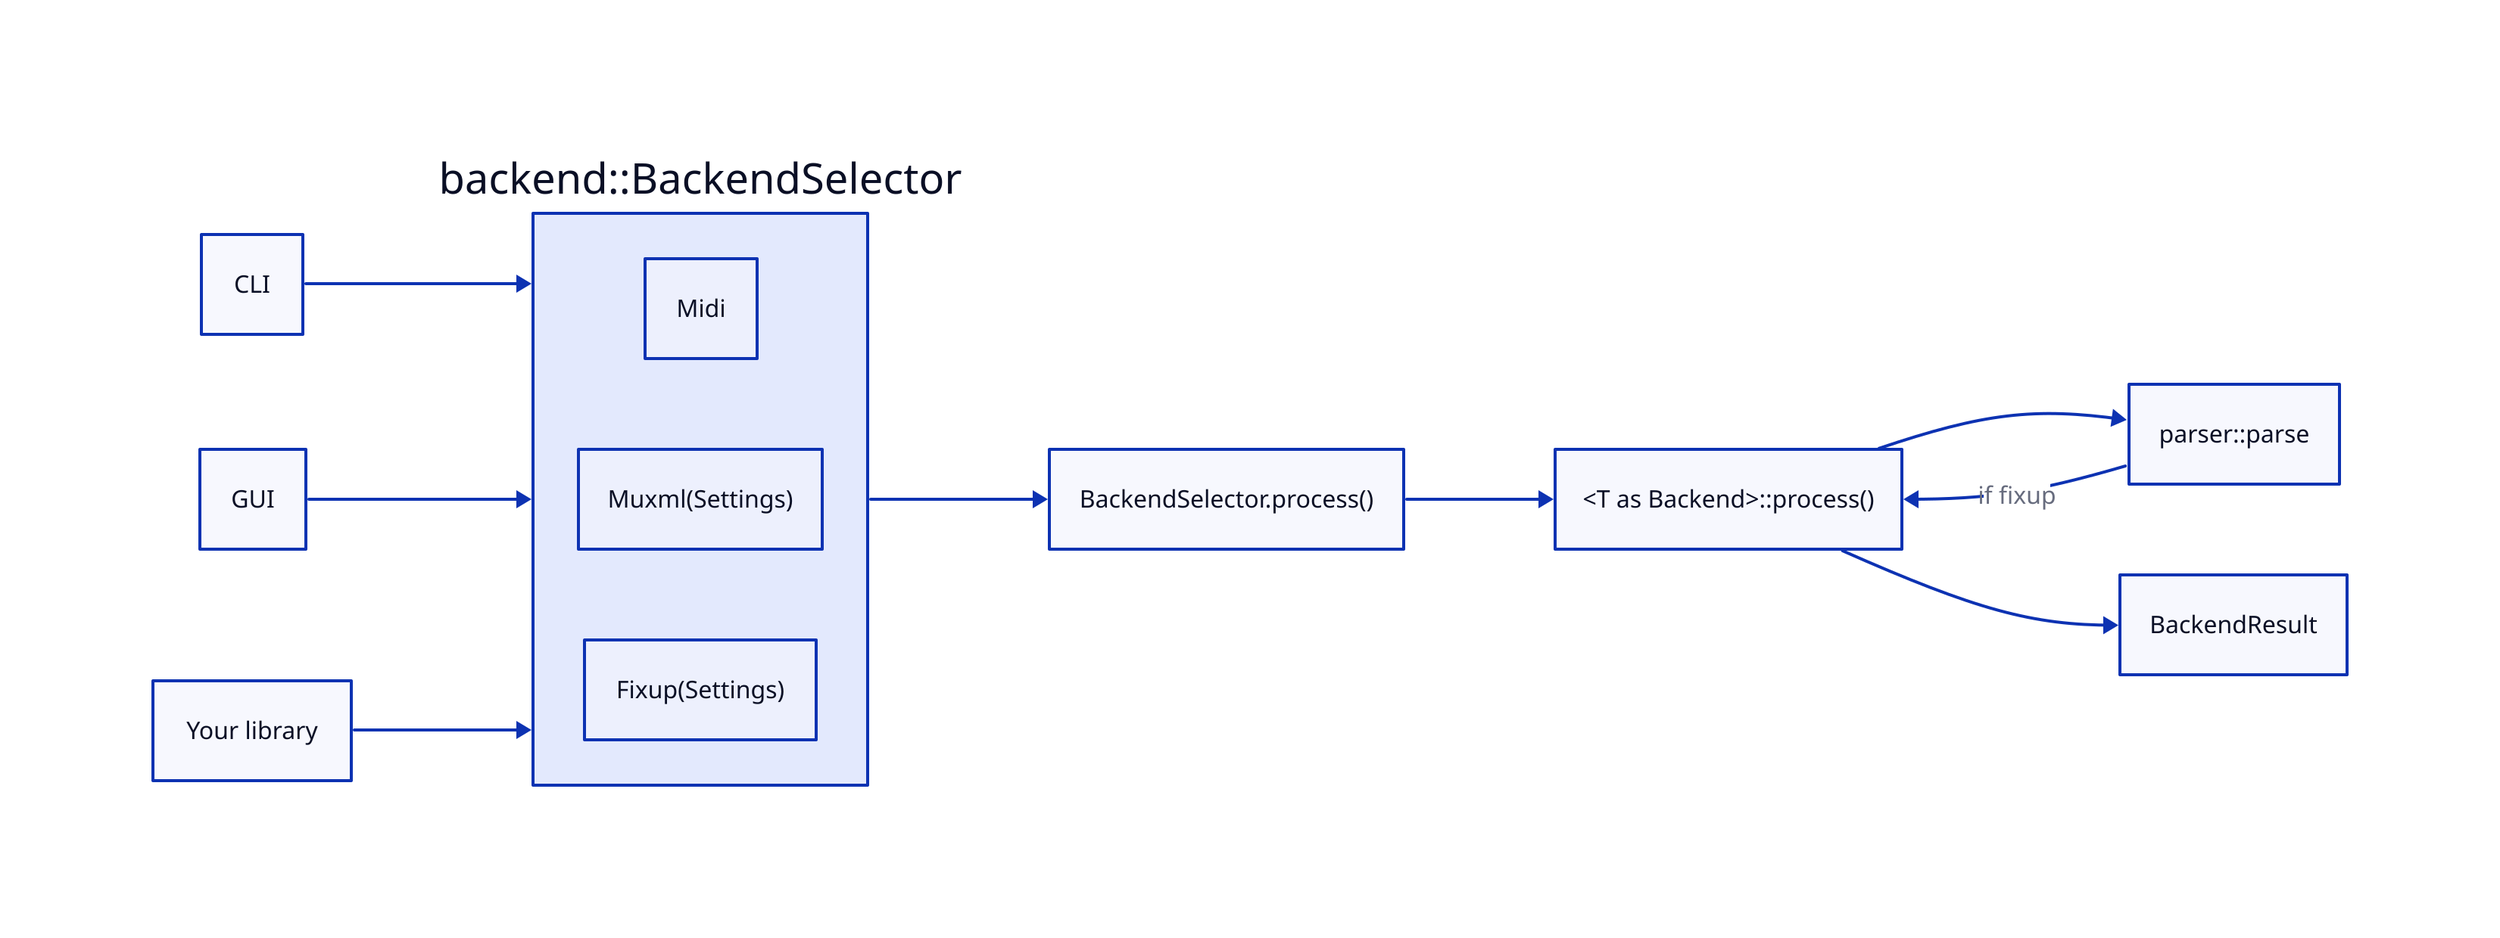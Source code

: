 direction: right
CLI -> BackendSelector
GUI -> BackendSelector
Your library -> BackendSelector
BackendSelector: backend::BackendSelector
selector_parse: BackendSelector.process()
BackendSelector: {
  Midi
  Muxml(Settings)
  Fixup(Settings)
}

BackendSelector -> selector_parse

tasbackend: <T as Backend>::process()
selector_parse -> tasbackend
Parse: parser::parse
tasbackend -> Parse
Parse -> tasbackend: if fixup
tasbackend -> BackendResult
